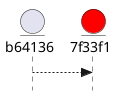 @startuml
skinparam style strictuml
entity "b64136"
entity "7f33f1" #red
"b64136" --> "7f33f1"
@enduml

